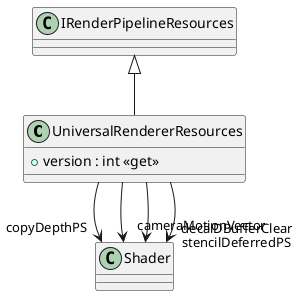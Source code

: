 @startuml
class UniversalRendererResources {
    + version : int <<get>>
}
IRenderPipelineResources <|-- UniversalRendererResources
UniversalRendererResources --> "copyDepthPS" Shader
UniversalRendererResources --> "cameraMotionVector" Shader
UniversalRendererResources --> "stencilDeferredPS" Shader
UniversalRendererResources --> "decalDBufferClear" Shader
@enduml
